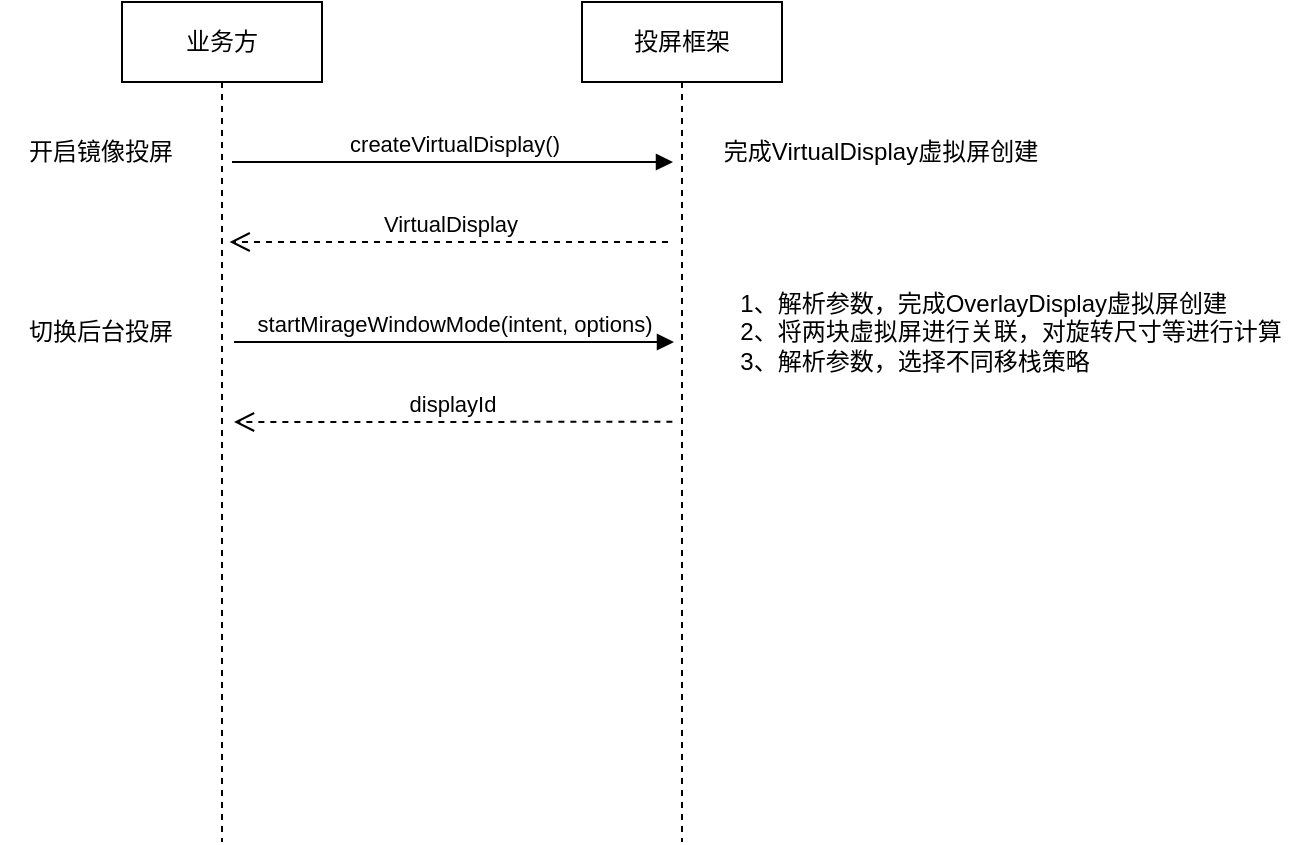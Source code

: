 <mxfile version="21.3.6" type="github">
  <diagram name="第 1 页" id="LOQ-rImNGxbMYktJ3IUX">
    <mxGraphModel dx="979" dy="543" grid="1" gridSize="10" guides="1" tooltips="1" connect="1" arrows="1" fold="1" page="1" pageScale="1" pageWidth="827" pageHeight="1169" math="0" shadow="0">
      <root>
        <mxCell id="0" />
        <mxCell id="1" parent="0" />
        <mxCell id="SReuTF12Yw2OU4Fin3kD-1" value="业务方" style="shape=umlLifeline;perimeter=lifelinePerimeter;whiteSpace=wrap;html=1;container=1;dropTarget=0;collapsible=0;recursiveResize=0;outlineConnect=0;portConstraint=eastwest;newEdgeStyle={&quot;edgeStyle&quot;:&quot;elbowEdgeStyle&quot;,&quot;elbow&quot;:&quot;vertical&quot;,&quot;curved&quot;:0,&quot;rounded&quot;:0};" vertex="1" parent="1">
          <mxGeometry x="191" y="40" width="100" height="420" as="geometry" />
        </mxCell>
        <mxCell id="SReuTF12Yw2OU4Fin3kD-2" value="投屏框架" style="shape=umlLifeline;perimeter=lifelinePerimeter;whiteSpace=wrap;html=1;container=1;dropTarget=0;collapsible=0;recursiveResize=0;outlineConnect=0;portConstraint=eastwest;newEdgeStyle={&quot;edgeStyle&quot;:&quot;elbowEdgeStyle&quot;,&quot;elbow&quot;:&quot;vertical&quot;,&quot;curved&quot;:0,&quot;rounded&quot;:0};" vertex="1" parent="1">
          <mxGeometry x="421" y="40" width="100" height="420" as="geometry" />
        </mxCell>
        <mxCell id="SReuTF12Yw2OU4Fin3kD-3" value="开启镜像投屏" style="text;html=1;align=center;verticalAlign=middle;resizable=0;points=[];autosize=1;strokeColor=none;fillColor=none;" vertex="1" parent="1">
          <mxGeometry x="130" y="100" width="100" height="30" as="geometry" />
        </mxCell>
        <mxCell id="SReuTF12Yw2OU4Fin3kD-4" value="createVirtualDisplay()" style="html=1;verticalAlign=bottom;endArrow=block;edgeStyle=elbowEdgeStyle;elbow=vertical;curved=0;rounded=0;" edge="1" parent="1">
          <mxGeometry width="80" relative="1" as="geometry">
            <mxPoint x="246" y="120" as="sourcePoint" />
            <mxPoint x="466.5" y="119.759" as="targetPoint" />
          </mxGeometry>
        </mxCell>
        <mxCell id="SReuTF12Yw2OU4Fin3kD-6" value="完成VirtualDisplay虚拟屏创建" style="text;html=1;align=center;verticalAlign=middle;resizable=0;points=[];autosize=1;strokeColor=none;fillColor=none;" vertex="1" parent="1">
          <mxGeometry x="480" y="100" width="180" height="30" as="geometry" />
        </mxCell>
        <mxCell id="SReuTF12Yw2OU4Fin3kD-7" value="VirtualDisplay" style="html=1;verticalAlign=bottom;endArrow=open;dashed=1;endSize=8;edgeStyle=elbowEdgeStyle;elbow=vertical;curved=0;rounded=0;" edge="1" parent="1">
          <mxGeometry relative="1" as="geometry">
            <mxPoint x="464" y="160" as="sourcePoint" />
            <mxPoint x="244.81" y="159.759" as="targetPoint" />
          </mxGeometry>
        </mxCell>
        <mxCell id="SReuTF12Yw2OU4Fin3kD-8" value="startMirageWindowMode(intent, options)" style="html=1;verticalAlign=bottom;endArrow=block;edgeStyle=elbowEdgeStyle;elbow=vertical;curved=0;rounded=0;" edge="1" parent="1">
          <mxGeometry width="80" relative="1" as="geometry">
            <mxPoint x="247" y="210" as="sourcePoint" />
            <mxPoint x="467" y="210" as="targetPoint" />
          </mxGeometry>
        </mxCell>
        <mxCell id="SReuTF12Yw2OU4Fin3kD-9" value="切换后台投屏" style="text;html=1;align=center;verticalAlign=middle;resizable=0;points=[];autosize=1;strokeColor=none;fillColor=none;" vertex="1" parent="1">
          <mxGeometry x="130" y="190" width="100" height="30" as="geometry" />
        </mxCell>
        <mxCell id="SReuTF12Yw2OU4Fin3kD-10" value="&lt;div style=&quot;text-align: left;&quot;&gt;&lt;span style=&quot;background-color: initial;&quot;&gt;1、解析参数，完成OverlayDisplay虚拟屏创建&lt;/span&gt;&lt;/div&gt;&lt;div style=&quot;text-align: left;&quot;&gt;&lt;span style=&quot;background-color: initial;&quot;&gt;2、将两块虚拟屏进行关联，对旋转尺寸等进行计算&lt;/span&gt;&lt;/div&gt;&lt;div style=&quot;text-align: left;&quot;&gt;&lt;span style=&quot;background-color: initial;&quot;&gt;3、解析参数，选择不同移栈策略&lt;/span&gt;&lt;/div&gt;" style="text;html=1;align=center;verticalAlign=middle;resizable=0;points=[];autosize=1;strokeColor=none;fillColor=none;" vertex="1" parent="1">
          <mxGeometry x="490" y="175" width="290" height="60" as="geometry" />
        </mxCell>
        <mxCell id="SReuTF12Yw2OU4Fin3kD-11" value="displayId" style="html=1;verticalAlign=bottom;endArrow=open;dashed=1;endSize=8;edgeStyle=elbowEdgeStyle;elbow=vertical;curved=0;rounded=0;" edge="1" parent="1">
          <mxGeometry relative="1" as="geometry">
            <mxPoint x="466.19" y="249.9" as="sourcePoint" />
            <mxPoint x="247.0" y="249.659" as="targetPoint" />
          </mxGeometry>
        </mxCell>
      </root>
    </mxGraphModel>
  </diagram>
</mxfile>
